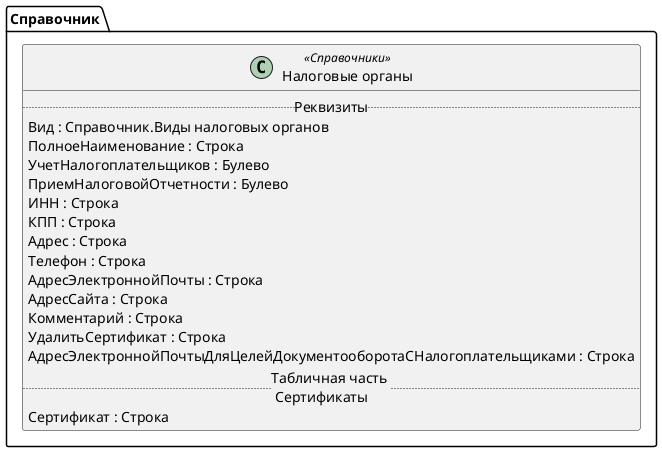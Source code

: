 ﻿@startuml НалоговыеОрганы
'!include templates.wsd
'..\include templates.wsd
class Справочник.НалоговыеОрганы as "Налоговые органы" <<Справочники>>
{
..Реквизиты..
Вид : Справочник.Виды налоговых органов
ПолноеНаименование : Строка
УчетНалогоплательщиков : Булево
ПриемНалоговойОтчетности : Булево
ИНН : Строка
КПП : Строка
Адрес : Строка
Телефон : Строка
АдресЭлектроннойПочты : Строка
АдресСайта : Строка
Комментарий : Строка
УдалитьСертификат : Строка
АдресЭлектроннойПочтыДляЦелейДокументооборотаСНалогоплательщиками : Строка
..Табличная часть \n Сертификаты..
Сертификат : Строка
}
@enduml

